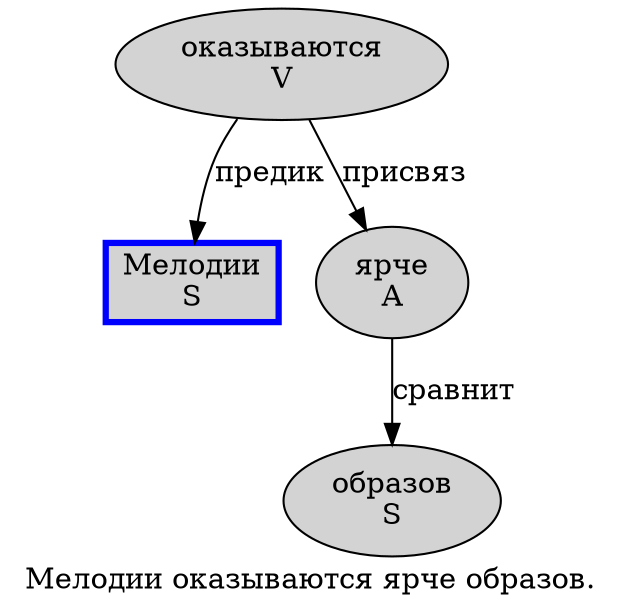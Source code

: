 digraph SENTENCE_1203 {
	graph [label="Мелодии оказываются ярче образов."]
	node [style=filled]
		0 [label="Мелодии
S" color=blue fillcolor=lightgray penwidth=3 shape=box]
		1 [label="оказываются
V" color="" fillcolor=lightgray penwidth=1 shape=ellipse]
		2 [label="ярче
A" color="" fillcolor=lightgray penwidth=1 shape=ellipse]
		3 [label="образов
S" color="" fillcolor=lightgray penwidth=1 shape=ellipse]
			1 -> 0 [label="предик"]
			1 -> 2 [label="присвяз"]
			2 -> 3 [label="сравнит"]
}